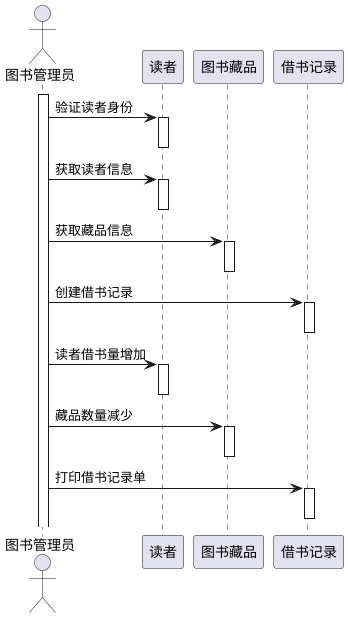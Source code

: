 @startuml

actor 图书管理员
participant "读者" as A
participant "图书藏品" as B
participant "借书记录" as C

activate 图书管理员

图书管理员 -> A: 验证读者身份
activate A
deactivate A

图书管理员 -> A:获取读者信息
activate A
deactivate A

图书管理员 -> B: 获取藏品信息
activate B
deactivate B

图书管理员 -> C: 创建借书记录
activate C
deactivate C

图书管理员 -> A:读者借书量增加
activate A
deactivate A

图书管理员 -> B :藏品数量减少
activate B
deactivate B

图书管理员 -> C:打印借书记录单
activate C
deactivate C


@enduml